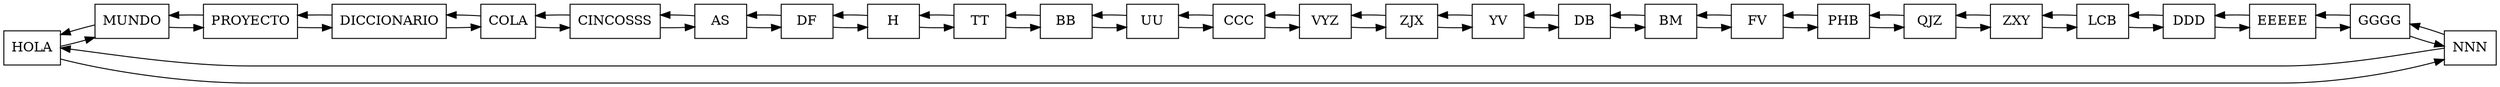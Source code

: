 digraph G{
rankdir = LR;
node [shape= record];
HOLA->MUNDO
NNN->GGGG
MUNDO->PROYECTO
HOLA->NNN
PROYECTO->DICCIONARIO
MUNDO->HOLA
DICCIONARIO->COLA
PROYECTO->MUNDO
COLA->CINCOSSS
DICCIONARIO->PROYECTO
CINCOSSS->AS
COLA->DICCIONARIO
AS->DF
CINCOSSS->COLA
DF->H
AS->CINCOSSS
H->TT
DF->AS
TT->BB
H->DF
BB->UU
TT->H
UU->CCC
BB->TT
CCC->VYZ
UU->BB
VYZ->ZJX
CCC->UU
ZJX->YV
VYZ->CCC
YV->DB
ZJX->VYZ
DB->BM
YV->ZJX
BM->FV
DB->YV
FV->PHB
BM->DB
PHB->QJZ
FV->BM
QJZ->ZXY
PHB->FV
ZXY->LCB
QJZ->PHB
LCB->DDD
ZXY->QJZ
DDD->EEEEE
LCB->ZXY
EEEEE->GGGG
DDD->LCB
GGGG->NNN
EEEEE->DDD
NNN->HOLA
GGGG->EEEEE
}